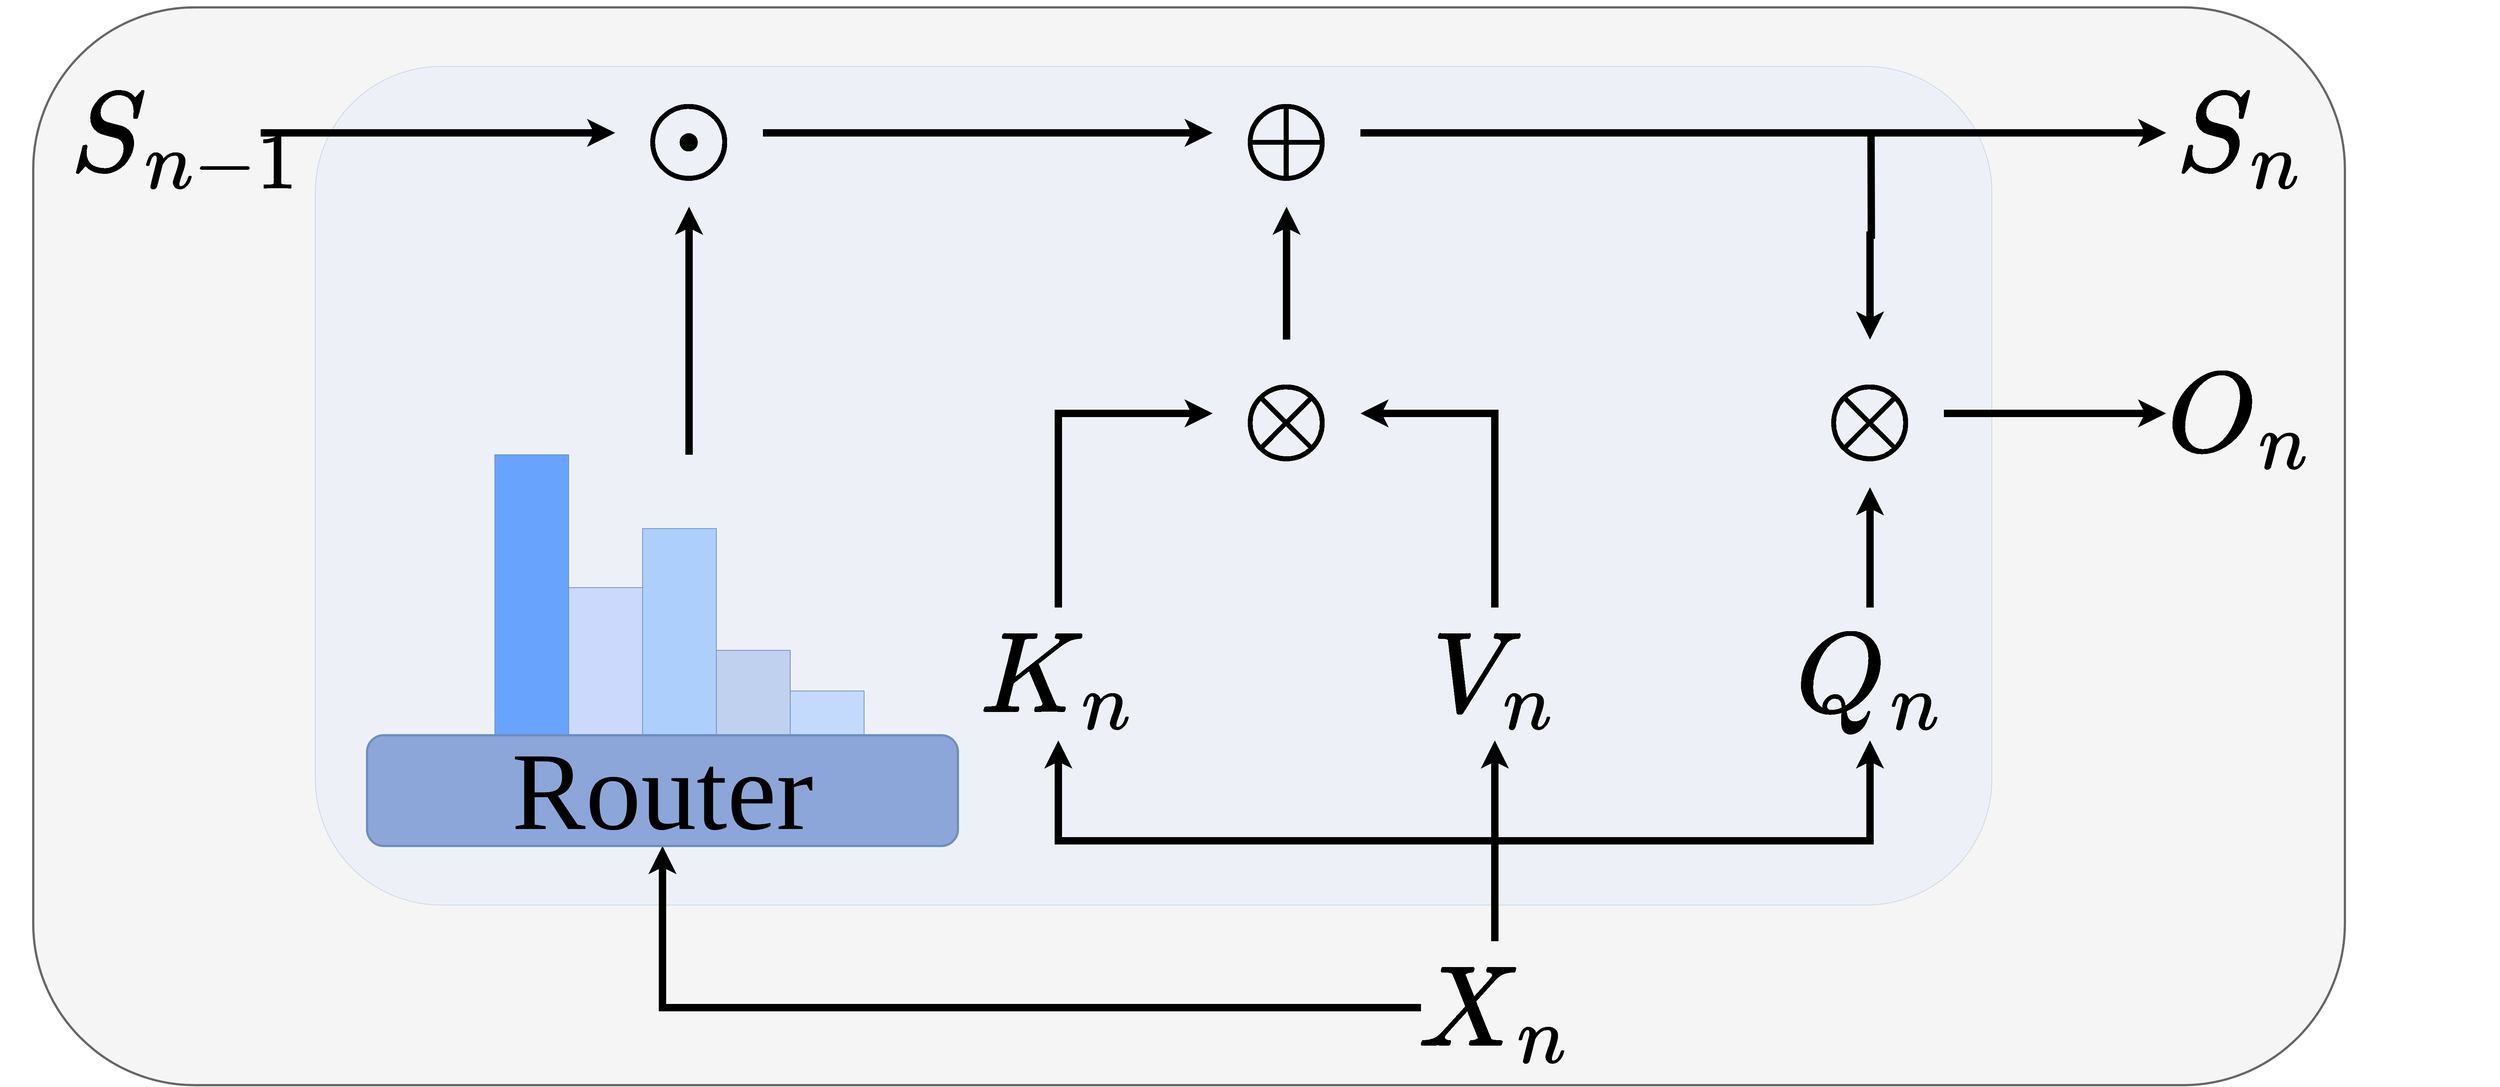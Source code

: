 <mxfile version="28.0.7">
  <diagram name="第 1 页" id="tQVFFfUuTfknBGljxKSW">
    <mxGraphModel dx="6303" dy="3830" grid="1" gridSize="10" guides="1" tooltips="1" connect="1" arrows="1" fold="1" page="1" pageScale="1" pageWidth="827" pageHeight="1169" math="1" shadow="0">
      <root>
        <mxCell id="0" />
        <mxCell id="1" parent="0" />
        <mxCell id="UMfH54SIPUYyljazPVqs-2" value="" style="rounded=1;whiteSpace=wrap;html=1;strokeWidth=3;fillColor=#f5f5f5;fontColor=#333333;strokeColor=#666666;container=0;fontSize=150;" vertex="1" parent="1">
          <mxGeometry x="900" y="70" width="3130" height="1460" as="geometry" />
        </mxCell>
        <mxCell id="UMfH54SIPUYyljazPVqs-3" value="" style="rounded=1;whiteSpace=wrap;html=1;fillColor=#dae8fc;strokeColor=#6c8ebf;container=0;opacity=30;fontSize=150;" vertex="1" parent="1">
          <mxGeometry x="1282" y="150" width="2270" height="1136" as="geometry" />
        </mxCell>
        <mxCell id="UMfH54SIPUYyljazPVqs-4" style="edgeStyle=orthogonalEdgeStyle;rounded=0;orthogonalLoop=1;jettySize=auto;html=1;exitX=0.5;exitY=0;exitDx=0;exitDy=0;entryX=0;entryY=0.5;entryDx=0;entryDy=0;strokeWidth=10;fontSize=150;" edge="1" parent="1" source="UMfH54SIPUYyljazPVqs-5" target="UMfH54SIPUYyljazPVqs-25">
          <mxGeometry relative="1" as="geometry" />
        </mxCell>
        <mxCell id="UMfH54SIPUYyljazPVqs-5" value="&lt;span style=&quot;text-align: left; background-color: rgb(255, 255, 255);&quot;&gt;$$K_n$$&lt;/span&gt;" style="text;html=1;align=center;verticalAlign=middle;whiteSpace=wrap;rounded=0;fontFamily=Times New Roman;fontSize=150;container=0;" vertex="1" parent="1">
          <mxGeometry x="2188" y="883" width="200" height="180" as="geometry" />
        </mxCell>
        <mxCell id="UMfH54SIPUYyljazPVqs-6" style="edgeStyle=orthogonalEdgeStyle;rounded=0;orthogonalLoop=1;jettySize=auto;html=1;exitX=0.5;exitY=0;exitDx=0;exitDy=0;entryX=1;entryY=0.5;entryDx=0;entryDy=0;strokeWidth=10;fontSize=150;" edge="1" parent="1" source="UMfH54SIPUYyljazPVqs-7" target="UMfH54SIPUYyljazPVqs-25">
          <mxGeometry relative="1" as="geometry" />
        </mxCell>
        <mxCell id="UMfH54SIPUYyljazPVqs-7" value="&lt;span style=&quot;text-align: left; background-color: rgb(255, 255, 255);&quot;&gt;$$V_n$$&lt;/span&gt;" style="text;html=1;align=center;verticalAlign=middle;whiteSpace=wrap;rounded=0;fontFamily=Times New Roman;fontSize=150;container=0;" vertex="1" parent="1">
          <mxGeometry x="2779" y="883" width="200" height="180" as="geometry" />
        </mxCell>
        <mxCell id="UMfH54SIPUYyljazPVqs-8" style="edgeStyle=orthogonalEdgeStyle;rounded=0;orthogonalLoop=1;jettySize=auto;html=1;exitX=0.5;exitY=0;exitDx=0;exitDy=0;strokeWidth=10;fontSize=150;" edge="1" parent="1" source="UMfH54SIPUYyljazPVqs-9" target="UMfH54SIPUYyljazPVqs-28">
          <mxGeometry relative="1" as="geometry" />
        </mxCell>
        <mxCell id="UMfH54SIPUYyljazPVqs-9" value="&lt;span style=&quot;text-align: left; background-color: rgb(255, 255, 255);&quot;&gt;$$Q_n$$&lt;/span&gt;" style="text;html=1;align=center;verticalAlign=middle;whiteSpace=wrap;rounded=0;fontFamily=Times New Roman;fontSize=150;container=0;" vertex="1" parent="1">
          <mxGeometry x="3287" y="883" width="200" height="180" as="geometry" />
        </mxCell>
        <mxCell id="UMfH54SIPUYyljazPVqs-10" style="edgeStyle=orthogonalEdgeStyle;rounded=0;orthogonalLoop=1;jettySize=auto;html=1;exitX=0.5;exitY=0;exitDx=0;exitDy=0;strokeWidth=10;fontSize=150;" edge="1" parent="1" source="UMfH54SIPUYyljazPVqs-14" target="UMfH54SIPUYyljazPVqs-7">
          <mxGeometry relative="1" as="geometry" />
        </mxCell>
        <mxCell id="UMfH54SIPUYyljazPVqs-11" style="edgeStyle=orthogonalEdgeStyle;rounded=0;orthogonalLoop=1;jettySize=auto;html=1;exitX=0.5;exitY=0;exitDx=0;exitDy=0;entryX=0.5;entryY=1;entryDx=0;entryDy=0;strokeWidth=10;fontSize=150;" edge="1" parent="1" source="UMfH54SIPUYyljazPVqs-14" target="UMfH54SIPUYyljazPVqs-5">
          <mxGeometry relative="1" as="geometry" />
        </mxCell>
        <mxCell id="UMfH54SIPUYyljazPVqs-12" style="edgeStyle=orthogonalEdgeStyle;rounded=0;orthogonalLoop=1;jettySize=auto;html=1;exitX=0.5;exitY=0;exitDx=0;exitDy=0;entryX=0.5;entryY=1;entryDx=0;entryDy=0;strokeWidth=10;fontSize=150;" edge="1" parent="1" source="UMfH54SIPUYyljazPVqs-14" target="UMfH54SIPUYyljazPVqs-9">
          <mxGeometry relative="1" as="geometry" />
        </mxCell>
        <mxCell id="UMfH54SIPUYyljazPVqs-13" style="edgeStyle=orthogonalEdgeStyle;rounded=0;orthogonalLoop=1;jettySize=auto;html=1;exitX=0;exitY=0.5;exitDx=0;exitDy=0;entryX=0.5;entryY=1;entryDx=0;entryDy=0;strokeWidth=10;fontSize=150;" edge="1" parent="1" source="UMfH54SIPUYyljazPVqs-14" target="UMfH54SIPUYyljazPVqs-29">
          <mxGeometry relative="1" as="geometry" />
        </mxCell>
        <mxCell id="UMfH54SIPUYyljazPVqs-14" value="&lt;span style=&quot;text-align: left; background-color: rgb(255, 255, 255);&quot;&gt;$$X_n$$&lt;/span&gt;" style="text;html=1;align=center;verticalAlign=middle;whiteSpace=wrap;rounded=0;fontFamily=Times New Roman;fontSize=150;container=0;" vertex="1" parent="1">
          <mxGeometry x="2779" y="1335" width="200" height="180" as="geometry" />
        </mxCell>
        <mxCell id="UMfH54SIPUYyljazPVqs-15" style="edgeStyle=orthogonalEdgeStyle;rounded=0;orthogonalLoop=1;jettySize=auto;html=1;exitX=1;exitY=0.5;exitDx=0;exitDy=0;strokeWidth=10;fontSize=150;" edge="1" parent="1" source="UMfH54SIPUYyljazPVqs-16" target="UMfH54SIPUYyljazPVqs-19">
          <mxGeometry relative="1" as="geometry" />
        </mxCell>
        <mxCell id="UMfH54SIPUYyljazPVqs-16" value="&lt;b style=&quot;text-align: start; text-wrap-mode: nowrap;&quot;&gt;&lt;font&gt;$$\oplus$$&lt;/font&gt;&lt;/b&gt;" style="text;html=1;align=center;verticalAlign=middle;whiteSpace=wrap;rounded=0;fontFamily=Times New Roman;fontSize=150;container=0;" vertex="1" parent="1">
          <mxGeometry x="2497" y="140" width="200" height="200" as="geometry" />
        </mxCell>
        <mxCell id="UMfH54SIPUYyljazPVqs-17" style="edgeStyle=orthogonalEdgeStyle;rounded=0;orthogonalLoop=1;jettySize=auto;html=1;exitX=1;exitY=0.5;exitDx=0;exitDy=0;strokeWidth=10;fontSize=150;" edge="1" parent="1" source="UMfH54SIPUYyljazPVqs-18" target="UMfH54SIPUYyljazPVqs-23">
          <mxGeometry relative="1" as="geometry" />
        </mxCell>
        <mxCell id="UMfH54SIPUYyljazPVqs-18" value="&lt;span style=&quot;text-align: left; background-color: rgb(255, 255, 255);&quot;&gt;$$S_{n-1}$$&lt;/span&gt;" style="text;html=1;align=center;verticalAlign=middle;whiteSpace=wrap;rounded=0;fontFamily=Times New Roman;fontSize=150;container=0;" vertex="1" parent="1">
          <mxGeometry x="1008" y="150" width="200" height="180" as="geometry" />
        </mxCell>
        <mxCell id="UMfH54SIPUYyljazPVqs-19" value="&lt;span style=&quot;text-align: left; background-color: rgb(255, 255, 255);&quot;&gt;$$S_{n}$$&lt;/span&gt;" style="text;html=1;align=center;verticalAlign=middle;whiteSpace=wrap;rounded=0;fontFamily=Times New Roman;fontSize=150;container=0;" vertex="1" parent="1">
          <mxGeometry x="3788" y="150" width="200" height="180" as="geometry" />
        </mxCell>
        <mxCell id="UMfH54SIPUYyljazPVqs-20" value="&lt;span style=&quot;text-align: left; background-color: rgb(255, 255, 255);&quot;&gt;$$O_{n}$$&lt;/span&gt;" style="text;html=1;align=center;verticalAlign=middle;whiteSpace=wrap;rounded=0;fontFamily=Times New Roman;fontSize=150;container=0;" vertex="1" parent="1">
          <mxGeometry x="3788" y="530" width="200" height="180" as="geometry" />
        </mxCell>
        <mxCell id="UMfH54SIPUYyljazPVqs-21" style="edgeStyle=orthogonalEdgeStyle;rounded=0;orthogonalLoop=1;jettySize=auto;html=1;exitX=1;exitY=0.5;exitDx=0;exitDy=0;entryX=0;entryY=0.5;entryDx=0;entryDy=0;strokeWidth=10;fontSize=150;" edge="1" parent="1" source="UMfH54SIPUYyljazPVqs-23" target="UMfH54SIPUYyljazPVqs-16">
          <mxGeometry relative="1" as="geometry" />
        </mxCell>
        <mxCell id="UMfH54SIPUYyljazPVqs-22" style="edgeStyle=orthogonalEdgeStyle;rounded=0;orthogonalLoop=1;jettySize=auto;html=1;exitX=0.5;exitY=1;exitDx=0;exitDy=0;strokeWidth=10;startArrow=classic;startFill=1;endArrow=none;endFill=0;fontSize=150;" edge="1" parent="1" source="UMfH54SIPUYyljazPVqs-23">
          <mxGeometry relative="1" as="geometry">
            <mxPoint x="1788" y="676.0" as="targetPoint" />
          </mxGeometry>
        </mxCell>
        <mxCell id="UMfH54SIPUYyljazPVqs-23" value="&lt;b style=&quot;text-align: start; text-wrap-mode: nowrap;&quot;&gt;&lt;font&gt;$$\mathbb{\odot}$$&lt;/font&gt;&lt;/b&gt;" style="text;html=1;align=center;verticalAlign=middle;whiteSpace=wrap;rounded=0;fontFamily=Times New Roman;fontSize=150;container=0;" vertex="1" parent="1">
          <mxGeometry x="1688" y="140" width="200" height="200" as="geometry" />
        </mxCell>
        <mxCell id="UMfH54SIPUYyljazPVqs-24" style="edgeStyle=orthogonalEdgeStyle;rounded=0;orthogonalLoop=1;jettySize=auto;html=1;strokeWidth=10;fontSize=150;" edge="1" parent="1" source="UMfH54SIPUYyljazPVqs-25" target="UMfH54SIPUYyljazPVqs-16">
          <mxGeometry relative="1" as="geometry" />
        </mxCell>
        <mxCell id="UMfH54SIPUYyljazPVqs-25" value="&lt;b style=&quot;text-align: start; text-wrap-mode: nowrap;&quot;&gt;&lt;font&gt;$$\otimes$$&lt;/font&gt;&lt;/b&gt;" style="text;html=1;align=center;verticalAlign=middle;whiteSpace=wrap;rounded=0;fontFamily=Times New Roman;fontSize=150;container=0;" vertex="1" parent="1">
          <mxGeometry x="2497" y="520" width="200" height="200" as="geometry" />
        </mxCell>
        <mxCell id="UMfH54SIPUYyljazPVqs-26" style="edgeStyle=orthogonalEdgeStyle;rounded=0;orthogonalLoop=1;jettySize=auto;html=1;exitX=1;exitY=0.5;exitDx=0;exitDy=0;strokeWidth=10;fontSize=150;" edge="1" parent="1" source="UMfH54SIPUYyljazPVqs-28" target="UMfH54SIPUYyljazPVqs-20">
          <mxGeometry relative="1" as="geometry" />
        </mxCell>
        <mxCell id="UMfH54SIPUYyljazPVqs-27" style="edgeStyle=orthogonalEdgeStyle;rounded=0;orthogonalLoop=1;jettySize=auto;html=1;exitX=0.5;exitY=0;exitDx=0;exitDy=0;endArrow=none;endFill=0;startArrow=classic;startFill=1;strokeWidth=10;fontSize=150;" edge="1" parent="1" source="UMfH54SIPUYyljazPVqs-28">
          <mxGeometry relative="1" as="geometry">
            <mxPoint x="3388.333" y="236" as="targetPoint" />
          </mxGeometry>
        </mxCell>
        <mxCell id="UMfH54SIPUYyljazPVqs-28" value="&lt;b style=&quot;text-align: start; text-wrap-mode: nowrap;&quot;&gt;&lt;font&gt;$$\otimes$$&lt;/font&gt;&lt;/b&gt;" style="text;html=1;align=center;verticalAlign=middle;whiteSpace=wrap;rounded=0;fontFamily=Times New Roman;fontSize=150;container=0;" vertex="1" parent="1">
          <mxGeometry x="3287" y="520" width="200" height="200" as="geometry" />
        </mxCell>
        <mxCell id="UMfH54SIPUYyljazPVqs-29" value="&lt;font face=&quot;Times New Roman&quot;&gt;Router&lt;/font&gt;" style="rounded=1;whiteSpace=wrap;html=1;fillColor=light-dark(#8da6d9, #1d293b);strokeColor=#6c8ebf;strokeWidth=3;container=0;fontSize=150;" vertex="1" parent="1">
          <mxGeometry x="1352" y="1056" width="800" height="150" as="geometry" />
        </mxCell>
        <mxCell id="UMfH54SIPUYyljazPVqs-30" value="" style="rounded=0;whiteSpace=wrap;html=1;fillColor=light-dark(#68A4FD,#1D293B);strokeColor=#6c8ebf;container=0;fontSize=150;" vertex="1" parent="1">
          <mxGeometry x="1525" y="676" width="100" height="379" as="geometry" />
        </mxCell>
        <mxCell id="UMfH54SIPUYyljazPVqs-31" value="" style="rounded=0;whiteSpace=wrap;html=1;fillColor=#CAD9FC;strokeColor=#6c8ebf;container=0;fontSize=150;" vertex="1" parent="1">
          <mxGeometry x="1625" y="856" width="100" height="199" as="geometry" />
        </mxCell>
        <mxCell id="UMfH54SIPUYyljazPVqs-32" value="" style="rounded=0;whiteSpace=wrap;html=1;fillColor=#ACCFFC;strokeColor=#6c8ebf;container=0;fontSize=150;" vertex="1" parent="1">
          <mxGeometry x="1725" y="776" width="100" height="279" as="geometry" />
        </mxCell>
        <mxCell id="UMfH54SIPUYyljazPVqs-33" value="" style="rounded=0;whiteSpace=wrap;html=1;fillColor=#C0D1F0;strokeColor=#6c8ebf;container=0;fontSize=150;" vertex="1" parent="1">
          <mxGeometry x="1825" y="941" width="100" height="114" as="geometry" />
        </mxCell>
        <mxCell id="UMfH54SIPUYyljazPVqs-34" value="" style="rounded=0;whiteSpace=wrap;html=1;fillColor=#C4DAFC;strokeColor=#6c8ebf;container=0;fontSize=150;" vertex="1" parent="1">
          <mxGeometry x="1925" y="996" width="100" height="59" as="geometry" />
        </mxCell>
      </root>
    </mxGraphModel>
  </diagram>
</mxfile>
